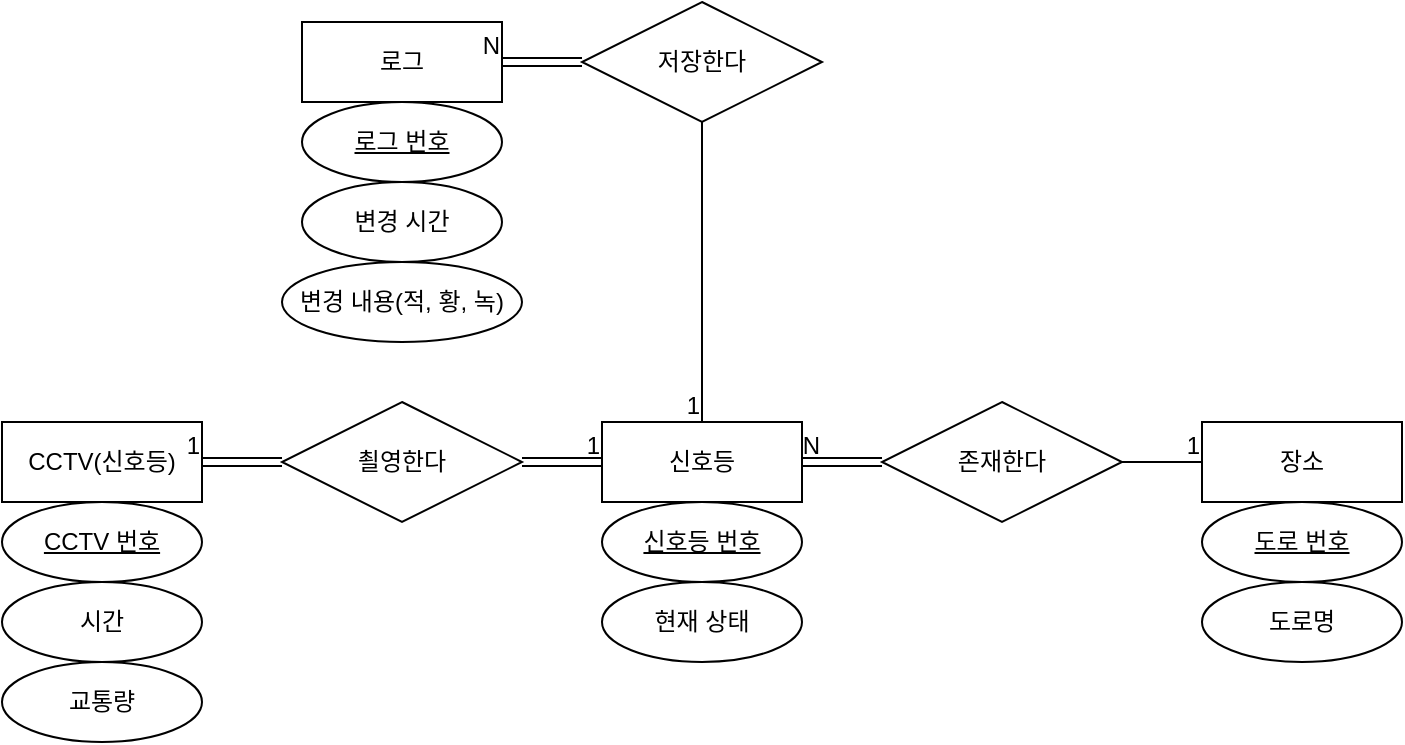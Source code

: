 <mxfile version="24.3.1" type="github">
  <diagram name="페이지-1" id="1cc5dlc4ATZfIgT4i5mh">
    <mxGraphModel dx="1129" dy="633" grid="1" gridSize="10" guides="1" tooltips="1" connect="1" arrows="1" fold="1" page="1" pageScale="1" pageWidth="827" pageHeight="1169" math="0" shadow="0">
      <root>
        <mxCell id="0" />
        <mxCell id="1" parent="0" />
        <mxCell id="yxSc7b1iytW3hSx-yeOb-1" value="CCTV(신호등)" style="whiteSpace=wrap;html=1;align=center;" parent="1" vertex="1">
          <mxGeometry x="360" y="360" width="100" height="40" as="geometry" />
        </mxCell>
        <mxCell id="yxSc7b1iytW3hSx-yeOb-8" value="교통량" style="ellipse;whiteSpace=wrap;html=1;align=center;" parent="1" vertex="1">
          <mxGeometry x="360" y="480" width="100" height="40" as="geometry" />
        </mxCell>
        <mxCell id="yxSc7b1iytW3hSx-yeOb-9" value="CCTV 번호" style="ellipse;whiteSpace=wrap;html=1;align=center;fontStyle=4;" parent="1" vertex="1">
          <mxGeometry x="360" y="400" width="100" height="40" as="geometry" />
        </mxCell>
        <mxCell id="yxSc7b1iytW3hSx-yeOb-10" value="시간" style="ellipse;whiteSpace=wrap;html=1;align=center;" parent="1" vertex="1">
          <mxGeometry x="360" y="440" width="100" height="40" as="geometry" />
        </mxCell>
        <mxCell id="yxSc7b1iytW3hSx-yeOb-24" value="장소" style="whiteSpace=wrap;html=1;align=center;" parent="1" vertex="1">
          <mxGeometry x="960" y="360" width="100" height="40" as="geometry" />
        </mxCell>
        <mxCell id="yxSc7b1iytW3hSx-yeOb-25" value="쵤영한다" style="shape=rhombus;perimeter=rhombusPerimeter;whiteSpace=wrap;html=1;align=center;" parent="1" vertex="1">
          <mxGeometry x="500" y="350" width="120" height="60" as="geometry" />
        </mxCell>
        <mxCell id="yxSc7b1iytW3hSx-yeOb-42" value="도로 번호" style="ellipse;whiteSpace=wrap;html=1;align=center;fontStyle=4;" parent="1" vertex="1">
          <mxGeometry x="960" y="400" width="100" height="40" as="geometry" />
        </mxCell>
        <mxCell id="yxSc7b1iytW3hSx-yeOb-44" value="도로명" style="ellipse;whiteSpace=wrap;html=1;align=center;" parent="1" vertex="1">
          <mxGeometry x="960" y="440" width="100" height="40" as="geometry" />
        </mxCell>
        <mxCell id="XBZFzSnoYRCk0Z-K5N6h-2" value="로그" style="whiteSpace=wrap;html=1;align=center;" vertex="1" parent="1">
          <mxGeometry x="510" y="160" width="100" height="40" as="geometry" />
        </mxCell>
        <mxCell id="XBZFzSnoYRCk0Z-K5N6h-3" value="로그 번호" style="ellipse;whiteSpace=wrap;html=1;align=center;fontStyle=4;" vertex="1" parent="1">
          <mxGeometry x="510" y="200" width="100" height="40" as="geometry" />
        </mxCell>
        <mxCell id="XBZFzSnoYRCk0Z-K5N6h-4" value="변경 시간" style="ellipse;whiteSpace=wrap;html=1;align=center;" vertex="1" parent="1">
          <mxGeometry x="510" y="240" width="100" height="40" as="geometry" />
        </mxCell>
        <mxCell id="XBZFzSnoYRCk0Z-K5N6h-5" value="저장한다" style="shape=rhombus;perimeter=rhombusPerimeter;whiteSpace=wrap;html=1;align=center;" vertex="1" parent="1">
          <mxGeometry x="650" y="150" width="120" height="60" as="geometry" />
        </mxCell>
        <mxCell id="XBZFzSnoYRCk0Z-K5N6h-10" value="신호등" style="whiteSpace=wrap;html=1;align=center;" vertex="1" parent="1">
          <mxGeometry x="660" y="360" width="100" height="40" as="geometry" />
        </mxCell>
        <mxCell id="XBZFzSnoYRCk0Z-K5N6h-13" value="존재한다" style="shape=rhombus;perimeter=rhombusPerimeter;whiteSpace=wrap;html=1;align=center;" vertex="1" parent="1">
          <mxGeometry x="800" y="350" width="120" height="60" as="geometry" />
        </mxCell>
        <mxCell id="XBZFzSnoYRCk0Z-K5N6h-14" value="신호등 번호" style="ellipse;whiteSpace=wrap;html=1;align=center;fontStyle=4;" vertex="1" parent="1">
          <mxGeometry x="660" y="400" width="100" height="40" as="geometry" />
        </mxCell>
        <mxCell id="XBZFzSnoYRCk0Z-K5N6h-15" value="현재 상태" style="ellipse;whiteSpace=wrap;html=1;align=center;" vertex="1" parent="1">
          <mxGeometry x="660" y="440" width="100" height="40" as="geometry" />
        </mxCell>
        <mxCell id="XBZFzSnoYRCk0Z-K5N6h-16" value="" style="shape=link;html=1;rounded=0;entryX=0;entryY=0.5;entryDx=0;entryDy=0;exitX=1;exitY=0.5;exitDx=0;exitDy=0;" edge="1" parent="1" source="yxSc7b1iytW3hSx-yeOb-25" target="XBZFzSnoYRCk0Z-K5N6h-10">
          <mxGeometry relative="1" as="geometry">
            <mxPoint x="480" y="330" as="sourcePoint" />
            <mxPoint x="640" y="330" as="targetPoint" />
          </mxGeometry>
        </mxCell>
        <mxCell id="XBZFzSnoYRCk0Z-K5N6h-17" value="1" style="resizable=0;html=1;whiteSpace=wrap;align=right;verticalAlign=bottom;" connectable="0" vertex="1" parent="XBZFzSnoYRCk0Z-K5N6h-16">
          <mxGeometry x="1" relative="1" as="geometry" />
        </mxCell>
        <mxCell id="XBZFzSnoYRCk0Z-K5N6h-18" value="" style="shape=link;html=1;rounded=0;entryX=1;entryY=0.5;entryDx=0;entryDy=0;exitX=0;exitY=0.5;exitDx=0;exitDy=0;" edge="1" parent="1" source="yxSc7b1iytW3hSx-yeOb-25" target="yxSc7b1iytW3hSx-yeOb-1">
          <mxGeometry relative="1" as="geometry">
            <mxPoint x="480" y="330" as="sourcePoint" />
            <mxPoint x="640" y="330" as="targetPoint" />
          </mxGeometry>
        </mxCell>
        <mxCell id="XBZFzSnoYRCk0Z-K5N6h-19" value="1" style="resizable=0;html=1;whiteSpace=wrap;align=right;verticalAlign=bottom;" connectable="0" vertex="1" parent="XBZFzSnoYRCk0Z-K5N6h-18">
          <mxGeometry x="1" relative="1" as="geometry" />
        </mxCell>
        <mxCell id="XBZFzSnoYRCk0Z-K5N6h-22" value="" style="endArrow=none;html=1;rounded=0;entryX=0;entryY=0.5;entryDx=0;entryDy=0;exitX=1;exitY=0.5;exitDx=0;exitDy=0;" edge="1" parent="1" source="XBZFzSnoYRCk0Z-K5N6h-13" target="yxSc7b1iytW3hSx-yeOb-24">
          <mxGeometry relative="1" as="geometry">
            <mxPoint x="480" y="330" as="sourcePoint" />
            <mxPoint x="640" y="330" as="targetPoint" />
          </mxGeometry>
        </mxCell>
        <mxCell id="XBZFzSnoYRCk0Z-K5N6h-23" value="1" style="resizable=0;html=1;whiteSpace=wrap;align=right;verticalAlign=bottom;" connectable="0" vertex="1" parent="XBZFzSnoYRCk0Z-K5N6h-22">
          <mxGeometry x="1" relative="1" as="geometry" />
        </mxCell>
        <mxCell id="XBZFzSnoYRCk0Z-K5N6h-24" value="" style="shape=link;html=1;rounded=0;entryX=1;entryY=0.5;entryDx=0;entryDy=0;exitX=0;exitY=0.5;exitDx=0;exitDy=0;" edge="1" parent="1" source="XBZFzSnoYRCk0Z-K5N6h-13" target="XBZFzSnoYRCk0Z-K5N6h-10">
          <mxGeometry relative="1" as="geometry">
            <mxPoint x="480" y="330" as="sourcePoint" />
            <mxPoint x="640" y="330" as="targetPoint" />
          </mxGeometry>
        </mxCell>
        <mxCell id="XBZFzSnoYRCk0Z-K5N6h-25" value="N" style="resizable=0;html=1;whiteSpace=wrap;align=right;verticalAlign=bottom;" connectable="0" vertex="1" parent="XBZFzSnoYRCk0Z-K5N6h-24">
          <mxGeometry x="1" relative="1" as="geometry">
            <mxPoint x="10" as="offset" />
          </mxGeometry>
        </mxCell>
        <mxCell id="XBZFzSnoYRCk0Z-K5N6h-28" value="변경 내용(적, 황, 녹)" style="ellipse;whiteSpace=wrap;html=1;align=center;" vertex="1" parent="1">
          <mxGeometry x="500" y="280" width="120" height="40" as="geometry" />
        </mxCell>
        <mxCell id="XBZFzSnoYRCk0Z-K5N6h-29" value="" style="shape=link;html=1;rounded=0;entryX=1;entryY=0.5;entryDx=0;entryDy=0;exitX=0;exitY=0.5;exitDx=0;exitDy=0;" edge="1" parent="1" source="XBZFzSnoYRCk0Z-K5N6h-5" target="XBZFzSnoYRCk0Z-K5N6h-2">
          <mxGeometry relative="1" as="geometry">
            <mxPoint x="480" y="330" as="sourcePoint" />
            <mxPoint x="640" y="330" as="targetPoint" />
          </mxGeometry>
        </mxCell>
        <mxCell id="XBZFzSnoYRCk0Z-K5N6h-30" value="N" style="resizable=0;html=1;whiteSpace=wrap;align=right;verticalAlign=bottom;" connectable="0" vertex="1" parent="XBZFzSnoYRCk0Z-K5N6h-29">
          <mxGeometry x="1" relative="1" as="geometry" />
        </mxCell>
        <mxCell id="XBZFzSnoYRCk0Z-K5N6h-31" value="" style="endArrow=none;html=1;rounded=0;entryX=0.5;entryY=0;entryDx=0;entryDy=0;exitX=0.5;exitY=1;exitDx=0;exitDy=0;" edge="1" parent="1" source="XBZFzSnoYRCk0Z-K5N6h-5" target="XBZFzSnoYRCk0Z-K5N6h-10">
          <mxGeometry relative="1" as="geometry">
            <mxPoint x="480" y="330" as="sourcePoint" />
            <mxPoint x="640" y="330" as="targetPoint" />
          </mxGeometry>
        </mxCell>
        <mxCell id="XBZFzSnoYRCk0Z-K5N6h-32" value="1" style="resizable=0;html=1;whiteSpace=wrap;align=right;verticalAlign=bottom;" connectable="0" vertex="1" parent="XBZFzSnoYRCk0Z-K5N6h-31">
          <mxGeometry x="1" relative="1" as="geometry" />
        </mxCell>
      </root>
    </mxGraphModel>
  </diagram>
</mxfile>
